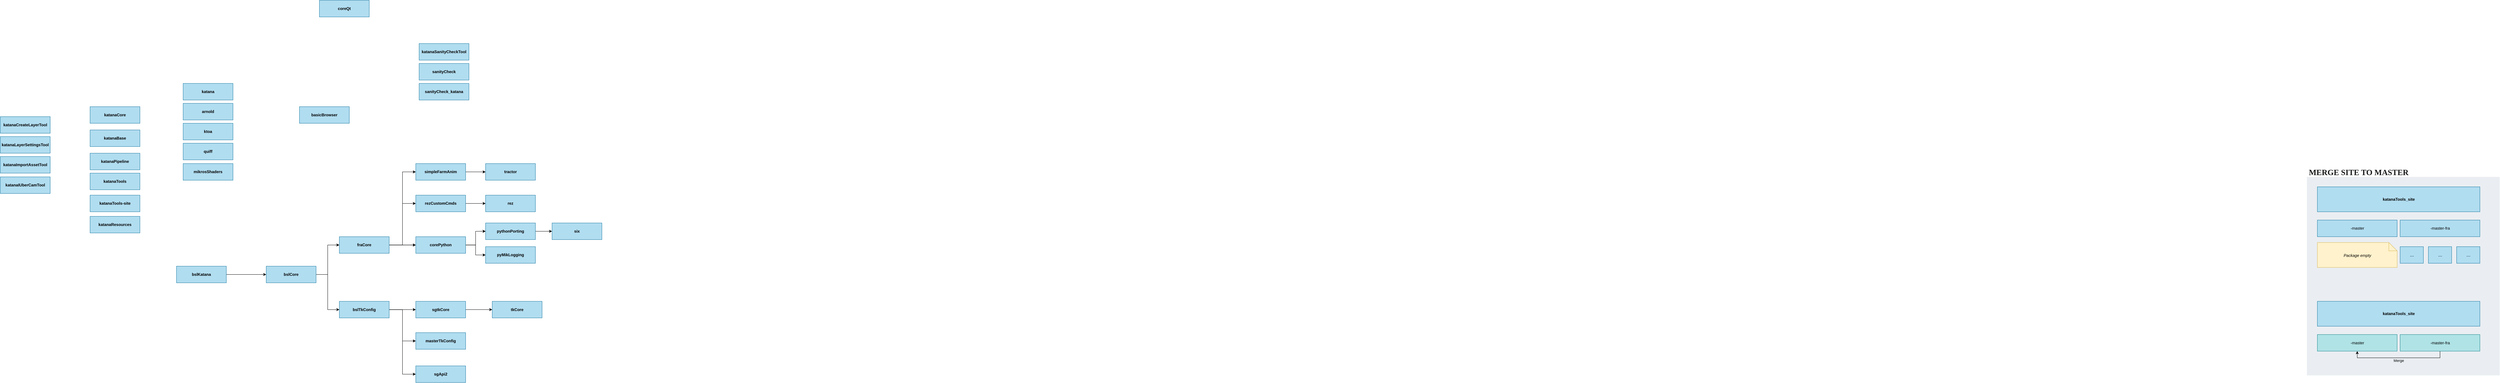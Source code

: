 <mxfile version="20.8.13" type="github">
  <diagram name="Page-1" id="fNj0-TE6Fdqqiyk1-ISK">
    <mxGraphModel dx="2487" dy="2046" grid="1" gridSize="10" guides="1" tooltips="1" connect="1" arrows="1" fold="1" page="0" pageScale="1" pageWidth="827" pageHeight="1169" math="0" shadow="0">
      <root>
        <mxCell id="0" />
        <mxCell id="1" parent="0" />
        <mxCell id="ArCHf40UDOw1Z-b-1YcN-1" value="" style="rounded=0;whiteSpace=wrap;html=1;fontFamily=Montserrat;fontSource=https%3A%2F%2Ffonts.googleapis.com%2Fcss%3Ffamily%3DMontserrat;fontSize=24;fillColor=#bac8d3;strokeColor=none;opacity=30;" vertex="1" parent="1">
          <mxGeometry x="6440" y="-568.75" width="580" height="597.5" as="geometry" />
        </mxCell>
        <mxCell id="ArCHf40UDOw1Z-b-1YcN-2" value="katanaTools_site" style="rounded=0;whiteSpace=wrap;html=1;fillColor=#b1ddf0;strokeColor=#10739e;fontStyle=1" vertex="1" parent="1">
          <mxGeometry x="6471.5" y="-538.75" width="489" height="75" as="geometry" />
        </mxCell>
        <mxCell id="ArCHf40UDOw1Z-b-1YcN-3" value="MERGE SITE TO MASTER" style="text;fillColor=none;align=left;verticalAlign=middle;spacingLeft=4;spacingRight=4;overflow=hidden;points=[[0,0.5],[1,0.5]];portConstraint=eastwest;rotatable=0;whiteSpace=wrap;html=1;fontFamily=Montserrat;fontSource=https%3A%2F%2Ffonts.googleapis.com%2Fcss%3Ffamily%3DMontserrat;fontStyle=1;fontSize=24;fontColor=#1A1A1A;" vertex="1" parent="1">
          <mxGeometry x="6440" y="-598.75" width="320" height="30" as="geometry" />
        </mxCell>
        <mxCell id="ArCHf40UDOw1Z-b-1YcN-4" value="&lt;div style=&quot;text-align: start;&quot;&gt;&lt;span style=&quot;background-color: initial; font-weight: 400;&quot;&gt;-master&lt;/span&gt;&lt;/div&gt;" style="rounded=0;whiteSpace=wrap;html=1;fillColor=#b1ddf0;strokeColor=#10739e;fontStyle=1;fontSize=12;" vertex="1" parent="1">
          <mxGeometry x="6471.5" y="-438.75" width="240" height="50" as="geometry" />
        </mxCell>
        <mxCell id="ArCHf40UDOw1Z-b-1YcN-5" value="&lt;span style=&quot;font-size: 12px; text-align: start; font-weight: normal;&quot;&gt;-master-fra&lt;/span&gt;" style="rounded=0;whiteSpace=wrap;html=1;fillColor=#b1ddf0;strokeColor=#10739e;fontStyle=1;fontSize=12;" vertex="1" parent="1">
          <mxGeometry x="6720.5" y="-438.75" width="240" height="50" as="geometry" />
        </mxCell>
        <mxCell id="ArCHf40UDOw1Z-b-1YcN-6" value="Package empty" style="shape=note2;boundedLbl=1;whiteSpace=wrap;html=1;size=25;verticalAlign=top;align=center;fontFamily=Helvetica;fontSize=12;fillColor=#fff2cc;strokeColor=#d6b656;fontStyle=2;" vertex="1" parent="1">
          <mxGeometry x="6471.5" y="-371.25" width="240" height="75" as="geometry" />
        </mxCell>
        <mxCell id="ArCHf40UDOw1Z-b-1YcN-7" value="&lt;span style=&quot;color: rgb(23, 43, 77); font-family: -apple-system, BlinkMacSystemFont, &amp;quot;Segoe UI&amp;quot;, Roboto, Oxygen, Ubuntu, &amp;quot;Fira Sans&amp;quot;, &amp;quot;Droid Sans&amp;quot;, &amp;quot;Helvetica Neue&amp;quot;, sans-serif; font-size: 14px; text-align: start; font-weight: normal;&quot;&gt;...&lt;/span&gt;" style="rounded=0;whiteSpace=wrap;html=1;fillColor=#b1ddf0;strokeColor=#10739e;fontStyle=1" vertex="1" parent="1">
          <mxGeometry x="6720.5" y="-358.75" width="70" height="50" as="geometry" />
        </mxCell>
        <mxCell id="ArCHf40UDOw1Z-b-1YcN-8" value="&lt;span style=&quot;color: rgb(23, 43, 77); font-family: -apple-system, BlinkMacSystemFont, &amp;quot;Segoe UI&amp;quot;, Roboto, Oxygen, Ubuntu, &amp;quot;Fira Sans&amp;quot;, &amp;quot;Droid Sans&amp;quot;, &amp;quot;Helvetica Neue&amp;quot;, sans-serif; font-size: 14px; text-align: start; font-weight: normal;&quot;&gt;...&lt;/span&gt;" style="rounded=0;whiteSpace=wrap;html=1;fillColor=#b1ddf0;strokeColor=#10739e;fontStyle=1" vertex="1" parent="1">
          <mxGeometry x="6890.5" y="-358.75" width="70" height="50" as="geometry" />
        </mxCell>
        <mxCell id="ArCHf40UDOw1Z-b-1YcN-9" value="&lt;span style=&quot;color: rgb(23, 43, 77); font-family: -apple-system, BlinkMacSystemFont, &amp;quot;Segoe UI&amp;quot;, Roboto, Oxygen, Ubuntu, &amp;quot;Fira Sans&amp;quot;, &amp;quot;Droid Sans&amp;quot;, &amp;quot;Helvetica Neue&amp;quot;, sans-serif; font-size: 14px; text-align: start; font-weight: normal;&quot;&gt;...&lt;/span&gt;" style="rounded=0;whiteSpace=wrap;html=1;fillColor=#b1ddf0;strokeColor=#10739e;fontStyle=1" vertex="1" parent="1">
          <mxGeometry x="6805.5" y="-358.75" width="70" height="50" as="geometry" />
        </mxCell>
        <mxCell id="ArCHf40UDOw1Z-b-1YcN-10" value="katanaTools_site" style="rounded=0;whiteSpace=wrap;html=1;fillColor=#b1ddf0;strokeColor=#10739e;fontStyle=1" vertex="1" parent="1">
          <mxGeometry x="6471.5" y="-194.33" width="489" height="75" as="geometry" />
        </mxCell>
        <mxCell id="ArCHf40UDOw1Z-b-1YcN-11" value="&lt;div style=&quot;text-align: start;&quot;&gt;&lt;span style=&quot;background-color: initial; font-weight: 400;&quot;&gt;-master&lt;/span&gt;&lt;/div&gt;" style="rounded=0;whiteSpace=wrap;html=1;fillColor=#b0e3e6;strokeColor=#0e8088;fontStyle=1;fontSize=12;" vertex="1" parent="1">
          <mxGeometry x="6471.5" y="-94.33" width="240" height="50" as="geometry" />
        </mxCell>
        <mxCell id="ArCHf40UDOw1Z-b-1YcN-12" style="edgeStyle=orthogonalEdgeStyle;rounded=0;orthogonalLoop=1;jettySize=auto;html=1;entryX=0.5;entryY=1;entryDx=0;entryDy=0;exitX=0.5;exitY=1;exitDx=0;exitDy=0;" edge="1" parent="1" source="ArCHf40UDOw1Z-b-1YcN-14" target="ArCHf40UDOw1Z-b-1YcN-11">
          <mxGeometry relative="1" as="geometry" />
        </mxCell>
        <mxCell id="ArCHf40UDOw1Z-b-1YcN-13" value="Merge" style="edgeLabel;html=1;align=center;verticalAlign=middle;resizable=0;points=[];labelBackgroundColor=none;" vertex="1" connectable="0" parent="ArCHf40UDOw1Z-b-1YcN-12">
          <mxGeometry x="0.076" y="1" relative="1" as="geometry">
            <mxPoint x="11" y="7" as="offset" />
          </mxGeometry>
        </mxCell>
        <mxCell id="ArCHf40UDOw1Z-b-1YcN-14" value="&lt;span style=&quot;font-size: 12px; text-align: start; font-weight: normal;&quot;&gt;-master-fra&lt;/span&gt;" style="rounded=0;whiteSpace=wrap;html=1;fillColor=#b0e3e6;strokeColor=#0e8088;fontStyle=1;fontSize=12;" vertex="1" parent="1">
          <mxGeometry x="6720.5" y="-94.33" width="240" height="50" as="geometry" />
        </mxCell>
        <mxCell id="ArCHf40UDOw1Z-b-1YcN-27" style="edgeStyle=orthogonalEdgeStyle;rounded=0;orthogonalLoop=1;jettySize=auto;html=1;entryX=0;entryY=0.5;entryDx=0;entryDy=0;" edge="1" parent="1" source="ArCHf40UDOw1Z-b-1YcN-15" target="ArCHf40UDOw1Z-b-1YcN-16">
          <mxGeometry relative="1" as="geometry" />
        </mxCell>
        <mxCell id="ArCHf40UDOw1Z-b-1YcN-28" style="edgeStyle=orthogonalEdgeStyle;rounded=0;orthogonalLoop=1;jettySize=auto;html=1;entryX=0;entryY=0.5;entryDx=0;entryDy=0;" edge="1" parent="1" source="ArCHf40UDOw1Z-b-1YcN-15" target="ArCHf40UDOw1Z-b-1YcN-18">
          <mxGeometry relative="1" as="geometry" />
        </mxCell>
        <mxCell id="ArCHf40UDOw1Z-b-1YcN-15" value="bslCore" style="rounded=0;whiteSpace=wrap;html=1;fillColor=#b1ddf0;strokeColor=#10739e;fontStyle=1" vertex="1" parent="1">
          <mxGeometry x="300" y="-300" width="150" height="50" as="geometry" />
        </mxCell>
        <mxCell id="ArCHf40UDOw1Z-b-1YcN-32" value="" style="edgeStyle=orthogonalEdgeStyle;rounded=0;orthogonalLoop=1;jettySize=auto;html=1;" edge="1" parent="1" source="ArCHf40UDOw1Z-b-1YcN-16" target="ArCHf40UDOw1Z-b-1YcN-31">
          <mxGeometry relative="1" as="geometry" />
        </mxCell>
        <mxCell id="ArCHf40UDOw1Z-b-1YcN-48" value="" style="edgeStyle=orthogonalEdgeStyle;rounded=0;orthogonalLoop=1;jettySize=auto;html=1;" edge="1" parent="1" source="ArCHf40UDOw1Z-b-1YcN-16" target="ArCHf40UDOw1Z-b-1YcN-31">
          <mxGeometry relative="1" as="geometry" />
        </mxCell>
        <mxCell id="ArCHf40UDOw1Z-b-1YcN-53" style="edgeStyle=orthogonalEdgeStyle;rounded=0;orthogonalLoop=1;jettySize=auto;html=1;entryX=0;entryY=0.5;entryDx=0;entryDy=0;" edge="1" parent="1" source="ArCHf40UDOw1Z-b-1YcN-16" target="ArCHf40UDOw1Z-b-1YcN-51">
          <mxGeometry relative="1" as="geometry" />
        </mxCell>
        <mxCell id="ArCHf40UDOw1Z-b-1YcN-54" style="edgeStyle=orthogonalEdgeStyle;rounded=0;orthogonalLoop=1;jettySize=auto;html=1;entryX=0;entryY=0.5;entryDx=0;entryDy=0;" edge="1" parent="1" source="ArCHf40UDOw1Z-b-1YcN-16" target="ArCHf40UDOw1Z-b-1YcN-24">
          <mxGeometry relative="1" as="geometry" />
        </mxCell>
        <mxCell id="ArCHf40UDOw1Z-b-1YcN-16" value="fraCore" style="rounded=0;whiteSpace=wrap;html=1;fillColor=#b1ddf0;strokeColor=#10739e;fontStyle=1" vertex="1" parent="1">
          <mxGeometry x="520" y="-388.75" width="150" height="50" as="geometry" />
        </mxCell>
        <mxCell id="ArCHf40UDOw1Z-b-1YcN-30" value="" style="edgeStyle=orthogonalEdgeStyle;rounded=0;orthogonalLoop=1;jettySize=auto;html=1;" edge="1" parent="1" source="ArCHf40UDOw1Z-b-1YcN-18" target="ArCHf40UDOw1Z-b-1YcN-29">
          <mxGeometry relative="1" as="geometry" />
        </mxCell>
        <mxCell id="ArCHf40UDOw1Z-b-1YcN-57" style="edgeStyle=orthogonalEdgeStyle;rounded=0;orthogonalLoop=1;jettySize=auto;html=1;entryX=0;entryY=0.5;entryDx=0;entryDy=0;" edge="1" parent="1" source="ArCHf40UDOw1Z-b-1YcN-18" target="ArCHf40UDOw1Z-b-1YcN-55">
          <mxGeometry relative="1" as="geometry" />
        </mxCell>
        <mxCell id="ArCHf40UDOw1Z-b-1YcN-58" style="edgeStyle=orthogonalEdgeStyle;rounded=0;orthogonalLoop=1;jettySize=auto;html=1;entryX=0;entryY=0.5;entryDx=0;entryDy=0;" edge="1" parent="1" source="ArCHf40UDOw1Z-b-1YcN-18" target="ArCHf40UDOw1Z-b-1YcN-56">
          <mxGeometry relative="1" as="geometry" />
        </mxCell>
        <mxCell id="ArCHf40UDOw1Z-b-1YcN-18" value="bslTkConfig" style="rounded=0;whiteSpace=wrap;html=1;fillColor=#b1ddf0;strokeColor=#10739e;fontStyle=1" vertex="1" parent="1">
          <mxGeometry x="520" y="-194.33" width="150" height="50" as="geometry" />
        </mxCell>
        <mxCell id="ArCHf40UDOw1Z-b-1YcN-19" value="katana" style="rounded=0;whiteSpace=wrap;html=1;fillColor=#b1ddf0;strokeColor=#10739e;fontStyle=1" vertex="1" parent="1">
          <mxGeometry x="50" y="-850" width="150" height="50" as="geometry" />
        </mxCell>
        <mxCell id="ArCHf40UDOw1Z-b-1YcN-21" value="arnold" style="rounded=0;whiteSpace=wrap;html=1;fillColor=#b1ddf0;strokeColor=#10739e;fontStyle=1" vertex="1" parent="1">
          <mxGeometry x="50" y="-790" width="150" height="50" as="geometry" />
        </mxCell>
        <mxCell id="ArCHf40UDOw1Z-b-1YcN-22" value="ktoa" style="rounded=0;whiteSpace=wrap;html=1;fillColor=#b1ddf0;strokeColor=#10739e;fontStyle=1" vertex="1" parent="1">
          <mxGeometry x="50" y="-730" width="150" height="50" as="geometry" />
        </mxCell>
        <mxCell id="ArCHf40UDOw1Z-b-1YcN-23" value="tractor" style="rounded=0;whiteSpace=wrap;html=1;fillColor=#b1ddf0;strokeColor=#10739e;fontStyle=1" vertex="1" parent="1">
          <mxGeometry x="960" y="-608.75" width="150" height="50" as="geometry" />
        </mxCell>
        <mxCell id="ArCHf40UDOw1Z-b-1YcN-60" style="edgeStyle=orthogonalEdgeStyle;rounded=0;orthogonalLoop=1;jettySize=auto;html=1;entryX=0;entryY=0.5;entryDx=0;entryDy=0;" edge="1" parent="1" source="ArCHf40UDOw1Z-b-1YcN-24" target="ArCHf40UDOw1Z-b-1YcN-23">
          <mxGeometry relative="1" as="geometry" />
        </mxCell>
        <mxCell id="ArCHf40UDOw1Z-b-1YcN-24" value="simpleFarmAnim" style="rounded=0;whiteSpace=wrap;html=1;fillColor=#b1ddf0;strokeColor=#10739e;fontStyle=1" vertex="1" parent="1">
          <mxGeometry x="750" y="-608.75" width="150" height="50" as="geometry" />
        </mxCell>
        <mxCell id="ArCHf40UDOw1Z-b-1YcN-59" style="edgeStyle=orthogonalEdgeStyle;rounded=0;orthogonalLoop=1;jettySize=auto;html=1;entryX=0;entryY=0.5;entryDx=0;entryDy=0;" edge="1" parent="1" source="ArCHf40UDOw1Z-b-1YcN-25" target="ArCHf40UDOw1Z-b-1YcN-15">
          <mxGeometry relative="1" as="geometry" />
        </mxCell>
        <mxCell id="ArCHf40UDOw1Z-b-1YcN-25" value="bslKatana" style="rounded=0;whiteSpace=wrap;html=1;fillColor=#b1ddf0;strokeColor=#10739e;fontStyle=1" vertex="1" parent="1">
          <mxGeometry x="30" y="-300" width="150" height="50" as="geometry" />
        </mxCell>
        <mxCell id="ArCHf40UDOw1Z-b-1YcN-38" value="" style="edgeStyle=orthogonalEdgeStyle;rounded=0;orthogonalLoop=1;jettySize=auto;html=1;" edge="1" parent="1" source="ArCHf40UDOw1Z-b-1YcN-29" target="ArCHf40UDOw1Z-b-1YcN-37">
          <mxGeometry relative="1" as="geometry" />
        </mxCell>
        <mxCell id="ArCHf40UDOw1Z-b-1YcN-29" value="sgtkCore" style="rounded=0;whiteSpace=wrap;html=1;fillColor=#b1ddf0;strokeColor=#10739e;fontStyle=1" vertex="1" parent="1">
          <mxGeometry x="750" y="-194.33" width="150" height="50" as="geometry" />
        </mxCell>
        <mxCell id="ArCHf40UDOw1Z-b-1YcN-34" value="" style="edgeStyle=orthogonalEdgeStyle;rounded=0;orthogonalLoop=1;jettySize=auto;html=1;" edge="1" parent="1" source="ArCHf40UDOw1Z-b-1YcN-31" target="ArCHf40UDOw1Z-b-1YcN-33">
          <mxGeometry relative="1" as="geometry" />
        </mxCell>
        <mxCell id="ArCHf40UDOw1Z-b-1YcN-43" value="" style="edgeStyle=orthogonalEdgeStyle;rounded=0;orthogonalLoop=1;jettySize=auto;html=1;" edge="1" parent="1" source="ArCHf40UDOw1Z-b-1YcN-31" target="ArCHf40UDOw1Z-b-1YcN-33">
          <mxGeometry relative="1" as="geometry" />
        </mxCell>
        <mxCell id="ArCHf40UDOw1Z-b-1YcN-45" value="" style="edgeStyle=orthogonalEdgeStyle;rounded=0;orthogonalLoop=1;jettySize=auto;html=1;" edge="1" parent="1" source="ArCHf40UDOw1Z-b-1YcN-31" target="ArCHf40UDOw1Z-b-1YcN-44">
          <mxGeometry relative="1" as="geometry" />
        </mxCell>
        <mxCell id="ArCHf40UDOw1Z-b-1YcN-31" value="corePython" style="rounded=0;whiteSpace=wrap;html=1;fillColor=#b1ddf0;strokeColor=#10739e;fontStyle=1" vertex="1" parent="1">
          <mxGeometry x="750" y="-388.75" width="150" height="50" as="geometry" />
        </mxCell>
        <mxCell id="ArCHf40UDOw1Z-b-1YcN-36" value="" style="edgeStyle=orthogonalEdgeStyle;rounded=0;orthogonalLoop=1;jettySize=auto;html=1;" edge="1" parent="1" source="ArCHf40UDOw1Z-b-1YcN-33" target="ArCHf40UDOw1Z-b-1YcN-35">
          <mxGeometry relative="1" as="geometry" />
        </mxCell>
        <mxCell id="ArCHf40UDOw1Z-b-1YcN-33" value="pythonPorting" style="rounded=0;whiteSpace=wrap;html=1;fillColor=#b1ddf0;strokeColor=#10739e;fontStyle=1" vertex="1" parent="1">
          <mxGeometry x="960" y="-430" width="150" height="50" as="geometry" />
        </mxCell>
        <mxCell id="ArCHf40UDOw1Z-b-1YcN-35" value="six" style="rounded=0;whiteSpace=wrap;html=1;fillColor=#b1ddf0;strokeColor=#10739e;fontStyle=1" vertex="1" parent="1">
          <mxGeometry x="1160" y="-430" width="150" height="50" as="geometry" />
        </mxCell>
        <mxCell id="ArCHf40UDOw1Z-b-1YcN-37" value="tkCore" style="rounded=0;whiteSpace=wrap;html=1;fillColor=#b1ddf0;strokeColor=#10739e;fontStyle=1" vertex="1" parent="1">
          <mxGeometry x="980" y="-194.33" width="150" height="50" as="geometry" />
        </mxCell>
        <mxCell id="ArCHf40UDOw1Z-b-1YcN-44" value="pyMikLogging" style="rounded=0;whiteSpace=wrap;html=1;fillColor=#b1ddf0;strokeColor=#10739e;fontStyle=1" vertex="1" parent="1">
          <mxGeometry x="960" y="-358.75" width="150" height="50" as="geometry" />
        </mxCell>
        <mxCell id="ArCHf40UDOw1Z-b-1YcN-46" value="rez" style="rounded=0;whiteSpace=wrap;html=1;fillColor=#b1ddf0;strokeColor=#10739e;fontStyle=1" vertex="1" parent="1">
          <mxGeometry x="960" y="-513.75" width="150" height="50" as="geometry" />
        </mxCell>
        <mxCell id="ArCHf40UDOw1Z-b-1YcN-52" style="edgeStyle=orthogonalEdgeStyle;rounded=0;orthogonalLoop=1;jettySize=auto;html=1;entryX=0;entryY=0.5;entryDx=0;entryDy=0;" edge="1" parent="1" source="ArCHf40UDOw1Z-b-1YcN-51" target="ArCHf40UDOw1Z-b-1YcN-46">
          <mxGeometry relative="1" as="geometry" />
        </mxCell>
        <mxCell id="ArCHf40UDOw1Z-b-1YcN-51" value="rezCustomCmds" style="rounded=0;whiteSpace=wrap;html=1;fillColor=#b1ddf0;strokeColor=#10739e;fontStyle=1" vertex="1" parent="1">
          <mxGeometry x="750" y="-513.75" width="150" height="50" as="geometry" />
        </mxCell>
        <mxCell id="ArCHf40UDOw1Z-b-1YcN-55" value="masterTkConfig" style="rounded=0;whiteSpace=wrap;html=1;fillColor=#b1ddf0;strokeColor=#10739e;fontStyle=1" vertex="1" parent="1">
          <mxGeometry x="750" y="-100.0" width="150" height="50" as="geometry" />
        </mxCell>
        <mxCell id="ArCHf40UDOw1Z-b-1YcN-56" value="sgApi2" style="rounded=0;whiteSpace=wrap;html=1;fillColor=#b1ddf0;strokeColor=#10739e;fontStyle=1" vertex="1" parent="1">
          <mxGeometry x="750" y="-1.421e-14" width="150" height="50" as="geometry" />
        </mxCell>
        <mxCell id="ArCHf40UDOw1Z-b-1YcN-61" value="katanaCore" style="rounded=0;whiteSpace=wrap;html=1;fillColor=#b1ddf0;strokeColor=#10739e;fontStyle=1" vertex="1" parent="1">
          <mxGeometry x="-230" y="-780" width="150" height="50" as="geometry" />
        </mxCell>
        <mxCell id="ArCHf40UDOw1Z-b-1YcN-62" value="katanaBase" style="rounded=0;whiteSpace=wrap;html=1;fillColor=#b1ddf0;strokeColor=#10739e;fontStyle=1" vertex="1" parent="1">
          <mxGeometry x="-230" y="-710" width="150" height="50" as="geometry" />
        </mxCell>
        <mxCell id="ArCHf40UDOw1Z-b-1YcN-63" value="katanaPipeline" style="rounded=0;whiteSpace=wrap;html=1;fillColor=#b1ddf0;strokeColor=#10739e;fontStyle=1" vertex="1" parent="1">
          <mxGeometry x="-230" y="-640" width="150" height="50" as="geometry" />
        </mxCell>
        <mxCell id="ArCHf40UDOw1Z-b-1YcN-64" value="sanityCheck" style="rounded=0;whiteSpace=wrap;html=1;fillColor=#b1ddf0;strokeColor=#10739e;fontStyle=1" vertex="1" parent="1">
          <mxGeometry x="760" y="-910" width="150" height="50" as="geometry" />
        </mxCell>
        <mxCell id="ArCHf40UDOw1Z-b-1YcN-65" value="sanityCheck_katana" style="rounded=0;whiteSpace=wrap;html=1;fillColor=#b1ddf0;strokeColor=#10739e;fontStyle=1" vertex="1" parent="1">
          <mxGeometry x="760" y="-850" width="150" height="50" as="geometry" />
        </mxCell>
        <mxCell id="ArCHf40UDOw1Z-b-1YcN-66" value="quiff" style="rounded=0;whiteSpace=wrap;html=1;fillColor=#b1ddf0;strokeColor=#10739e;fontStyle=1" vertex="1" parent="1">
          <mxGeometry x="50" y="-670" width="150" height="50" as="geometry" />
        </mxCell>
        <mxCell id="ArCHf40UDOw1Z-b-1YcN-67" value="katanaTools" style="rounded=0;whiteSpace=wrap;html=1;fillColor=#b1ddf0;strokeColor=#10739e;fontStyle=1" vertex="1" parent="1">
          <mxGeometry x="-230" y="-580" width="150" height="50" as="geometry" />
        </mxCell>
        <mxCell id="ArCHf40UDOw1Z-b-1YcN-68" value="katanaTools-site" style="rounded=0;whiteSpace=wrap;html=1;fillColor=#b1ddf0;strokeColor=#10739e;fontStyle=1" vertex="1" parent="1">
          <mxGeometry x="-230" y="-513.75" width="150" height="50" as="geometry" />
        </mxCell>
        <mxCell id="ArCHf40UDOw1Z-b-1YcN-69" value="katanaResources" style="rounded=0;whiteSpace=wrap;html=1;fillColor=#b1ddf0;strokeColor=#10739e;fontStyle=1" vertex="1" parent="1">
          <mxGeometry x="-230" y="-450" width="150" height="50" as="geometry" />
        </mxCell>
        <mxCell id="ArCHf40UDOw1Z-b-1YcN-71" value="katanaSanityCheckTool" style="rounded=0;whiteSpace=wrap;html=1;fillColor=#b1ddf0;strokeColor=#10739e;fontStyle=1" vertex="1" parent="1">
          <mxGeometry x="760" y="-970" width="150" height="50" as="geometry" />
        </mxCell>
        <mxCell id="ArCHf40UDOw1Z-b-1YcN-72" value="coreQt" style="rounded=0;whiteSpace=wrap;html=1;fillColor=#b1ddf0;strokeColor=#10739e;fontStyle=1" vertex="1" parent="1">
          <mxGeometry x="460" y="-1100" width="150" height="50" as="geometry" />
        </mxCell>
        <mxCell id="ArCHf40UDOw1Z-b-1YcN-73" value="basicBrowser" style="rounded=0;whiteSpace=wrap;html=1;fillColor=#b1ddf0;strokeColor=#10739e;fontStyle=1" vertex="1" parent="1">
          <mxGeometry x="400" y="-780" width="150" height="50" as="geometry" />
        </mxCell>
        <mxCell id="ArCHf40UDOw1Z-b-1YcN-74" value="mikrosShaders" style="rounded=0;whiteSpace=wrap;html=1;fillColor=#b1ddf0;strokeColor=#10739e;fontStyle=1" vertex="1" parent="1">
          <mxGeometry x="50" y="-608.75" width="150" height="50" as="geometry" />
        </mxCell>
        <mxCell id="ArCHf40UDOw1Z-b-1YcN-75" value="katanaCreateLayerTool" style="rounded=0;whiteSpace=wrap;html=1;fillColor=#b1ddf0;strokeColor=#10739e;fontStyle=1" vertex="1" parent="1">
          <mxGeometry x="-500" y="-750" width="150" height="50" as="geometry" />
        </mxCell>
        <mxCell id="ArCHf40UDOw1Z-b-1YcN-76" value="katanaLayerSettingsTool" style="rounded=0;whiteSpace=wrap;html=1;fillColor=#b1ddf0;strokeColor=#10739e;fontStyle=1" vertex="1" parent="1">
          <mxGeometry x="-500" y="-690" width="150" height="50" as="geometry" />
        </mxCell>
        <mxCell id="ArCHf40UDOw1Z-b-1YcN-77" value="katanaImportAssetTool" style="rounded=0;whiteSpace=wrap;html=1;fillColor=#b1ddf0;strokeColor=#10739e;fontStyle=1" vertex="1" parent="1">
          <mxGeometry x="-500" y="-630" width="150" height="50" as="geometry" />
        </mxCell>
        <mxCell id="ArCHf40UDOw1Z-b-1YcN-78" value="katanaIUberCamTool" style="rounded=0;whiteSpace=wrap;html=1;fillColor=#b1ddf0;strokeColor=#10739e;fontStyle=1" vertex="1" parent="1">
          <mxGeometry x="-500" y="-568.75" width="150" height="50" as="geometry" />
        </mxCell>
      </root>
    </mxGraphModel>
  </diagram>
</mxfile>

